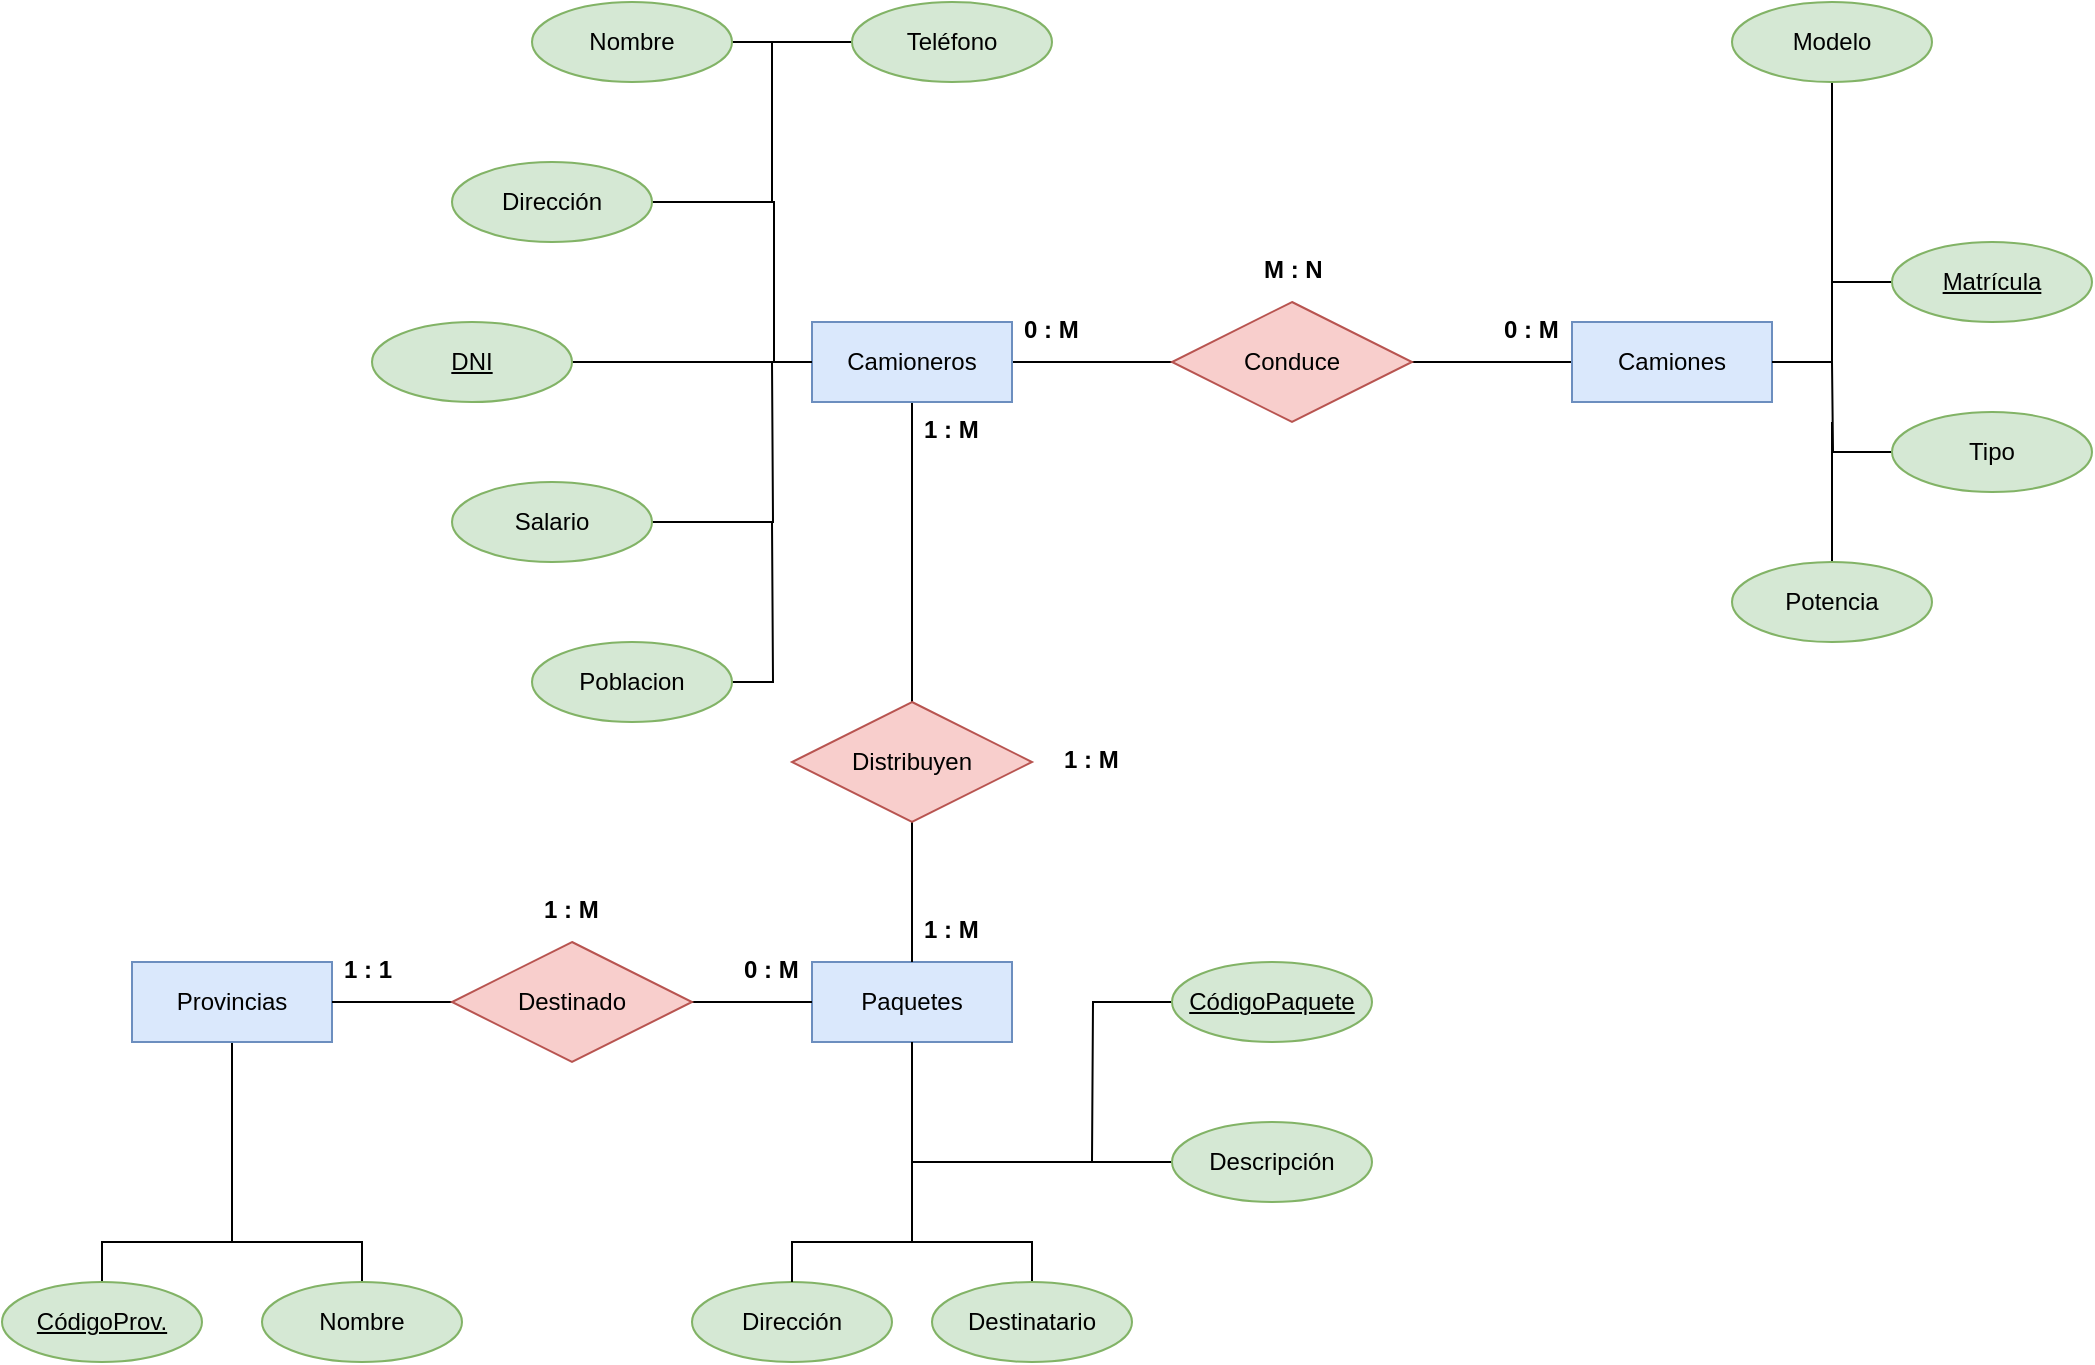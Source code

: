 <mxfile version="24.2.3" type="github">
  <diagram name="Página-1" id="A6UTQsXR4WOYyP9YNax3">
    <mxGraphModel dx="1511" dy="433" grid="1" gridSize="10" guides="1" tooltips="1" connect="1" arrows="1" fold="1" page="1" pageScale="1" pageWidth="827" pageHeight="1169" math="0" shadow="0">
      <root>
        <mxCell id="0" />
        <mxCell id="1" parent="0" />
        <mxCell id="DYH44lRPEEH99EMnSpqd-9" value="" style="edgeStyle=orthogonalEdgeStyle;rounded=0;orthogonalLoop=1;jettySize=auto;html=1;endArrow=none;endFill=0;" edge="1" parent="1" source="DYH44lRPEEH99EMnSpqd-3" target="DYH44lRPEEH99EMnSpqd-8">
          <mxGeometry relative="1" as="geometry" />
        </mxCell>
        <mxCell id="DYH44lRPEEH99EMnSpqd-36" style="edgeStyle=orthogonalEdgeStyle;rounded=0;orthogonalLoop=1;jettySize=auto;html=1;entryX=0.5;entryY=0;entryDx=0;entryDy=0;endArrow=none;endFill=0;" edge="1" parent="1" source="DYH44lRPEEH99EMnSpqd-3" target="DYH44lRPEEH99EMnSpqd-35">
          <mxGeometry relative="1" as="geometry" />
        </mxCell>
        <mxCell id="DYH44lRPEEH99EMnSpqd-3" value="Camioneros" style="whiteSpace=wrap;html=1;align=center;fillColor=#dae8fc;strokeColor=#6c8ebf;" vertex="1" parent="1">
          <mxGeometry x="220" y="440" width="100" height="40" as="geometry" />
        </mxCell>
        <mxCell id="DYH44lRPEEH99EMnSpqd-10" value="" style="edgeStyle=orthogonalEdgeStyle;rounded=0;orthogonalLoop=1;jettySize=auto;html=1;endArrow=none;endFill=0;" edge="1" parent="1" source="DYH44lRPEEH99EMnSpqd-4" target="DYH44lRPEEH99EMnSpqd-8">
          <mxGeometry relative="1" as="geometry" />
        </mxCell>
        <mxCell id="DYH44lRPEEH99EMnSpqd-4" value="Camiones" style="whiteSpace=wrap;html=1;align=center;fillColor=#dae8fc;strokeColor=#6c8ebf;" vertex="1" parent="1">
          <mxGeometry x="600" y="440" width="100" height="40" as="geometry" />
        </mxCell>
        <mxCell id="DYH44lRPEEH99EMnSpqd-51" style="edgeStyle=orthogonalEdgeStyle;rounded=0;orthogonalLoop=1;jettySize=auto;html=1;endArrow=none;endFill=0;" edge="1" parent="1" source="DYH44lRPEEH99EMnSpqd-5">
          <mxGeometry relative="1" as="geometry">
            <mxPoint x="270" y="900" as="targetPoint" />
          </mxGeometry>
        </mxCell>
        <mxCell id="DYH44lRPEEH99EMnSpqd-5" value="Paquetes" style="whiteSpace=wrap;html=1;align=center;fillColor=#dae8fc;strokeColor=#6c8ebf;" vertex="1" parent="1">
          <mxGeometry x="220" y="760" width="100" height="40" as="geometry" />
        </mxCell>
        <mxCell id="DYH44lRPEEH99EMnSpqd-57" style="edgeStyle=orthogonalEdgeStyle;rounded=0;orthogonalLoop=1;jettySize=auto;html=1;endArrow=none;endFill=0;" edge="1" parent="1" source="DYH44lRPEEH99EMnSpqd-6">
          <mxGeometry relative="1" as="geometry">
            <mxPoint x="-70" y="900" as="targetPoint" />
          </mxGeometry>
        </mxCell>
        <mxCell id="DYH44lRPEEH99EMnSpqd-6" value="Provincias" style="whiteSpace=wrap;html=1;align=center;fillColor=#dae8fc;strokeColor=#6c8ebf;" vertex="1" parent="1">
          <mxGeometry x="-120" y="760" width="100" height="40" as="geometry" />
        </mxCell>
        <mxCell id="DYH44lRPEEH99EMnSpqd-8" value="Conduce" style="shape=rhombus;perimeter=rhombusPerimeter;whiteSpace=wrap;html=1;align=center;fillColor=#f8cecc;strokeColor=#b85450;" vertex="1" parent="1">
          <mxGeometry x="400" y="430" width="120" height="60" as="geometry" />
        </mxCell>
        <mxCell id="DYH44lRPEEH99EMnSpqd-11" value="M : N" style="text;strokeColor=none;fillColor=none;spacingLeft=4;spacingRight=4;overflow=hidden;rotatable=0;points=[[0,0.5],[1,0.5]];portConstraint=eastwest;fontSize=12;whiteSpace=wrap;html=1;fontStyle=1" vertex="1" parent="1">
          <mxGeometry x="440" y="400" width="40" height="30" as="geometry" />
        </mxCell>
        <mxCell id="DYH44lRPEEH99EMnSpqd-19" style="edgeStyle=orthogonalEdgeStyle;rounded=0;orthogonalLoop=1;jettySize=auto;html=1;entryX=0;entryY=0.5;entryDx=0;entryDy=0;endArrow=none;endFill=0;" edge="1" parent="1" source="DYH44lRPEEH99EMnSpqd-12" target="DYH44lRPEEH99EMnSpqd-13">
          <mxGeometry relative="1" as="geometry" />
        </mxCell>
        <mxCell id="DYH44lRPEEH99EMnSpqd-12" value="Nombre" style="ellipse;whiteSpace=wrap;html=1;align=center;fillColor=#d5e8d4;strokeColor=#82b366;" vertex="1" parent="1">
          <mxGeometry x="80" y="280" width="100" height="40" as="geometry" />
        </mxCell>
        <mxCell id="DYH44lRPEEH99EMnSpqd-13" value="Teléfono" style="ellipse;whiteSpace=wrap;html=1;align=center;fillColor=#d5e8d4;strokeColor=#82b366;" vertex="1" parent="1">
          <mxGeometry x="240" y="280" width="100" height="40" as="geometry" />
        </mxCell>
        <mxCell id="DYH44lRPEEH99EMnSpqd-20" style="edgeStyle=orthogonalEdgeStyle;rounded=0;orthogonalLoop=1;jettySize=auto;html=1;endArrow=none;endFill=0;" edge="1" parent="1" source="DYH44lRPEEH99EMnSpqd-14">
          <mxGeometry relative="1" as="geometry">
            <mxPoint x="200" y="460" as="targetPoint" />
            <Array as="points">
              <mxPoint x="201" y="380" />
              <mxPoint x="201" y="460" />
            </Array>
          </mxGeometry>
        </mxCell>
        <mxCell id="DYH44lRPEEH99EMnSpqd-14" value="Dirección" style="ellipse;whiteSpace=wrap;html=1;align=center;fillColor=#d5e8d4;strokeColor=#82b366;" vertex="1" parent="1">
          <mxGeometry x="40" y="360" width="100" height="40" as="geometry" />
        </mxCell>
        <mxCell id="DYH44lRPEEH99EMnSpqd-21" style="edgeStyle=orthogonalEdgeStyle;rounded=0;orthogonalLoop=1;jettySize=auto;html=1;endArrow=none;endFill=0;" edge="1" parent="1" source="DYH44lRPEEH99EMnSpqd-15">
          <mxGeometry relative="1" as="geometry">
            <mxPoint x="200" y="460" as="targetPoint" />
          </mxGeometry>
        </mxCell>
        <mxCell id="DYH44lRPEEH99EMnSpqd-15" value="Salario" style="ellipse;whiteSpace=wrap;html=1;align=center;fillColor=#d5e8d4;strokeColor=#82b366;" vertex="1" parent="1">
          <mxGeometry x="40" y="520" width="100" height="40" as="geometry" />
        </mxCell>
        <mxCell id="DYH44lRPEEH99EMnSpqd-22" style="edgeStyle=orthogonalEdgeStyle;rounded=0;orthogonalLoop=1;jettySize=auto;html=1;endArrow=none;endFill=0;" edge="1" parent="1" source="DYH44lRPEEH99EMnSpqd-16">
          <mxGeometry relative="1" as="geometry">
            <mxPoint x="200" y="540" as="targetPoint" />
          </mxGeometry>
        </mxCell>
        <mxCell id="DYH44lRPEEH99EMnSpqd-16" value="Poblacion" style="ellipse;whiteSpace=wrap;html=1;align=center;fillColor=#d5e8d4;strokeColor=#82b366;" vertex="1" parent="1">
          <mxGeometry x="80" y="600" width="100" height="40" as="geometry" />
        </mxCell>
        <mxCell id="DYH44lRPEEH99EMnSpqd-18" style="edgeStyle=orthogonalEdgeStyle;rounded=0;orthogonalLoop=1;jettySize=auto;html=1;entryX=0;entryY=0.5;entryDx=0;entryDy=0;endArrow=none;endFill=0;" edge="1" parent="1" source="DYH44lRPEEH99EMnSpqd-17" target="DYH44lRPEEH99EMnSpqd-3">
          <mxGeometry relative="1" as="geometry" />
        </mxCell>
        <mxCell id="DYH44lRPEEH99EMnSpqd-17" value="DNI" style="ellipse;whiteSpace=wrap;html=1;align=center;fontStyle=4;fillColor=#d5e8d4;strokeColor=#82b366;" vertex="1" parent="1">
          <mxGeometry y="440" width="100" height="40" as="geometry" />
        </mxCell>
        <mxCell id="DYH44lRPEEH99EMnSpqd-24" value="" style="endArrow=none;html=1;rounded=0;" edge="1" parent="1">
          <mxGeometry relative="1" as="geometry">
            <mxPoint x="200" y="300" as="sourcePoint" />
            <mxPoint x="200" y="380" as="targetPoint" />
          </mxGeometry>
        </mxCell>
        <mxCell id="DYH44lRPEEH99EMnSpqd-25" value="0 : M" style="text;strokeColor=none;fillColor=none;spacingLeft=4;spacingRight=4;overflow=hidden;rotatable=0;points=[[0,0.5],[1,0.5]];portConstraint=eastwest;fontSize=12;whiteSpace=wrap;html=1;fontStyle=1" vertex="1" parent="1">
          <mxGeometry x="560" y="430" width="40" height="30" as="geometry" />
        </mxCell>
        <mxCell id="DYH44lRPEEH99EMnSpqd-26" value="0 : M" style="text;strokeColor=none;fillColor=none;spacingLeft=4;spacingRight=4;overflow=hidden;rotatable=0;points=[[0,0.5],[1,0.5]];portConstraint=eastwest;fontSize=12;whiteSpace=wrap;html=1;fontStyle=1" vertex="1" parent="1">
          <mxGeometry x="320" y="430" width="40" height="30" as="geometry" />
        </mxCell>
        <mxCell id="DYH44lRPEEH99EMnSpqd-31" style="edgeStyle=orthogonalEdgeStyle;rounded=0;orthogonalLoop=1;jettySize=auto;html=1;entryX=1;entryY=0.5;entryDx=0;entryDy=0;endArrow=none;endFill=0;" edge="1" parent="1" source="DYH44lRPEEH99EMnSpqd-27" target="DYH44lRPEEH99EMnSpqd-4">
          <mxGeometry relative="1" as="geometry" />
        </mxCell>
        <mxCell id="DYH44lRPEEH99EMnSpqd-27" value="Matrícula" style="ellipse;whiteSpace=wrap;html=1;align=center;fontStyle=4;fillColor=#d5e8d4;strokeColor=#82b366;" vertex="1" parent="1">
          <mxGeometry x="760" y="400" width="100" height="40" as="geometry" />
        </mxCell>
        <mxCell id="DYH44lRPEEH99EMnSpqd-33" style="edgeStyle=orthogonalEdgeStyle;rounded=0;orthogonalLoop=1;jettySize=auto;html=1;endArrow=none;endFill=0;" edge="1" parent="1" source="DYH44lRPEEH99EMnSpqd-28">
          <mxGeometry relative="1" as="geometry">
            <mxPoint x="730" y="440" as="targetPoint" />
            <Array as="points">
              <mxPoint x="730" y="420" />
            </Array>
          </mxGeometry>
        </mxCell>
        <mxCell id="DYH44lRPEEH99EMnSpqd-28" value="Modelo" style="ellipse;whiteSpace=wrap;html=1;align=center;fillColor=#d5e8d4;strokeColor=#82b366;" vertex="1" parent="1">
          <mxGeometry x="680" y="280" width="100" height="40" as="geometry" />
        </mxCell>
        <mxCell id="DYH44lRPEEH99EMnSpqd-32" style="edgeStyle=orthogonalEdgeStyle;rounded=0;orthogonalLoop=1;jettySize=auto;html=1;endArrow=none;endFill=0;" edge="1" parent="1" source="DYH44lRPEEH99EMnSpqd-29">
          <mxGeometry relative="1" as="geometry">
            <mxPoint x="730" y="460" as="targetPoint" />
          </mxGeometry>
        </mxCell>
        <mxCell id="DYH44lRPEEH99EMnSpqd-29" value="Tipo" style="ellipse;whiteSpace=wrap;html=1;align=center;fillColor=#d5e8d4;strokeColor=#82b366;" vertex="1" parent="1">
          <mxGeometry x="760" y="485" width="100" height="40" as="geometry" />
        </mxCell>
        <mxCell id="DYH44lRPEEH99EMnSpqd-34" style="edgeStyle=orthogonalEdgeStyle;rounded=0;orthogonalLoop=1;jettySize=auto;html=1;endArrow=none;endFill=0;" edge="1" parent="1" source="DYH44lRPEEH99EMnSpqd-30">
          <mxGeometry relative="1" as="geometry">
            <mxPoint x="730" y="490" as="targetPoint" />
          </mxGeometry>
        </mxCell>
        <mxCell id="DYH44lRPEEH99EMnSpqd-30" value="Potencia" style="ellipse;whiteSpace=wrap;html=1;align=center;fillColor=#d5e8d4;strokeColor=#82b366;" vertex="1" parent="1">
          <mxGeometry x="680" y="560" width="100" height="40" as="geometry" />
        </mxCell>
        <mxCell id="DYH44lRPEEH99EMnSpqd-37" style="edgeStyle=orthogonalEdgeStyle;rounded=0;orthogonalLoop=1;jettySize=auto;html=1;endArrow=none;endFill=0;" edge="1" parent="1" source="DYH44lRPEEH99EMnSpqd-35" target="DYH44lRPEEH99EMnSpqd-5">
          <mxGeometry relative="1" as="geometry" />
        </mxCell>
        <mxCell id="DYH44lRPEEH99EMnSpqd-35" value="Distribuyen" style="shape=rhombus;perimeter=rhombusPerimeter;whiteSpace=wrap;html=1;align=center;fillColor=#f8cecc;strokeColor=#b85450;" vertex="1" parent="1">
          <mxGeometry x="210" y="630" width="120" height="60" as="geometry" />
        </mxCell>
        <mxCell id="DYH44lRPEEH99EMnSpqd-39" value="" style="edgeStyle=orthogonalEdgeStyle;rounded=0;orthogonalLoop=1;jettySize=auto;html=1;endArrow=none;endFill=0;" edge="1" parent="1" source="DYH44lRPEEH99EMnSpqd-38" target="DYH44lRPEEH99EMnSpqd-5">
          <mxGeometry relative="1" as="geometry" />
        </mxCell>
        <mxCell id="DYH44lRPEEH99EMnSpqd-40" value="" style="edgeStyle=orthogonalEdgeStyle;rounded=0;orthogonalLoop=1;jettySize=auto;html=1;endArrow=none;endFill=0;" edge="1" parent="1" source="DYH44lRPEEH99EMnSpqd-38" target="DYH44lRPEEH99EMnSpqd-6">
          <mxGeometry relative="1" as="geometry">
            <Array as="points">
              <mxPoint x="30" y="780" />
              <mxPoint x="30" y="780" />
            </Array>
          </mxGeometry>
        </mxCell>
        <mxCell id="DYH44lRPEEH99EMnSpqd-38" value="Destinado" style="shape=rhombus;perimeter=rhombusPerimeter;whiteSpace=wrap;html=1;align=center;fillColor=#f8cecc;strokeColor=#b85450;" vertex="1" parent="1">
          <mxGeometry x="40" y="750" width="120" height="60" as="geometry" />
        </mxCell>
        <mxCell id="DYH44lRPEEH99EMnSpqd-41" value="1 : M" style="text;strokeColor=none;fillColor=none;spacingLeft=4;spacingRight=4;overflow=hidden;rotatable=0;points=[[0,0.5],[1,0.5]];portConstraint=eastwest;fontSize=12;whiteSpace=wrap;html=1;fontStyle=1" vertex="1" parent="1">
          <mxGeometry x="340" y="645" width="40" height="30" as="geometry" />
        </mxCell>
        <mxCell id="DYH44lRPEEH99EMnSpqd-42" value="1 : M" style="text;strokeColor=none;fillColor=none;spacingLeft=4;spacingRight=4;overflow=hidden;rotatable=0;points=[[0,0.5],[1,0.5]];portConstraint=eastwest;fontSize=12;whiteSpace=wrap;html=1;fontStyle=1" vertex="1" parent="1">
          <mxGeometry x="270" y="480" width="40" height="30" as="geometry" />
        </mxCell>
        <mxCell id="DYH44lRPEEH99EMnSpqd-43" value="1 : M" style="text;strokeColor=none;fillColor=none;spacingLeft=4;spacingRight=4;overflow=hidden;rotatable=0;points=[[0,0.5],[1,0.5]];portConstraint=eastwest;fontSize=12;whiteSpace=wrap;html=1;fontStyle=1" vertex="1" parent="1">
          <mxGeometry x="270" y="730" width="40" height="30" as="geometry" />
        </mxCell>
        <mxCell id="DYH44lRPEEH99EMnSpqd-52" style="edgeStyle=orthogonalEdgeStyle;rounded=0;orthogonalLoop=1;jettySize=auto;html=1;endArrow=none;endFill=0;" edge="1" parent="1" source="DYH44lRPEEH99EMnSpqd-44">
          <mxGeometry relative="1" as="geometry">
            <mxPoint x="360" y="860" as="targetPoint" />
          </mxGeometry>
        </mxCell>
        <mxCell id="DYH44lRPEEH99EMnSpqd-44" value="CódigoPaquete" style="ellipse;whiteSpace=wrap;html=1;align=center;fontStyle=4;fillColor=#d5e8d4;strokeColor=#82b366;" vertex="1" parent="1">
          <mxGeometry x="400" y="760" width="100" height="40" as="geometry" />
        </mxCell>
        <mxCell id="DYH44lRPEEH99EMnSpqd-49" style="edgeStyle=orthogonalEdgeStyle;rounded=0;orthogonalLoop=1;jettySize=auto;html=1;entryX=0.5;entryY=1;entryDx=0;entryDy=0;endArrow=none;endFill=0;" edge="1" parent="1" source="DYH44lRPEEH99EMnSpqd-45" target="DYH44lRPEEH99EMnSpqd-5">
          <mxGeometry relative="1" as="geometry" />
        </mxCell>
        <mxCell id="DYH44lRPEEH99EMnSpqd-45" value="Descripción" style="ellipse;whiteSpace=wrap;html=1;align=center;fillColor=#d5e8d4;strokeColor=#82b366;" vertex="1" parent="1">
          <mxGeometry x="400" y="840" width="100" height="40" as="geometry" />
        </mxCell>
        <mxCell id="DYH44lRPEEH99EMnSpqd-46" value="Dirección" style="ellipse;whiteSpace=wrap;html=1;align=center;fillColor=#d5e8d4;strokeColor=#82b366;" vertex="1" parent="1">
          <mxGeometry x="160" y="920" width="100" height="40" as="geometry" />
        </mxCell>
        <mxCell id="DYH44lRPEEH99EMnSpqd-50" style="edgeStyle=orthogonalEdgeStyle;rounded=0;orthogonalLoop=1;jettySize=auto;html=1;entryX=0.5;entryY=0;entryDx=0;entryDy=0;exitX=0.5;exitY=0;exitDx=0;exitDy=0;endArrow=none;endFill=0;" edge="1" parent="1" source="DYH44lRPEEH99EMnSpqd-47" target="DYH44lRPEEH99EMnSpqd-46">
          <mxGeometry relative="1" as="geometry" />
        </mxCell>
        <mxCell id="DYH44lRPEEH99EMnSpqd-47" value="Destinatario" style="ellipse;whiteSpace=wrap;html=1;align=center;fillColor=#d5e8d4;strokeColor=#82b366;" vertex="1" parent="1">
          <mxGeometry x="280" y="920" width="100" height="40" as="geometry" />
        </mxCell>
        <mxCell id="DYH44lRPEEH99EMnSpqd-55" style="edgeStyle=orthogonalEdgeStyle;rounded=0;orthogonalLoop=1;jettySize=auto;html=1;entryX=0.5;entryY=0;entryDx=0;entryDy=0;exitX=0.5;exitY=0;exitDx=0;exitDy=0;endArrow=none;endFill=0;" edge="1" parent="1" source="DYH44lRPEEH99EMnSpqd-53" target="DYH44lRPEEH99EMnSpqd-54">
          <mxGeometry relative="1" as="geometry" />
        </mxCell>
        <mxCell id="DYH44lRPEEH99EMnSpqd-53" value="CódigoProv." style="ellipse;whiteSpace=wrap;html=1;align=center;fontStyle=4;fillColor=#d5e8d4;strokeColor=#82b366;" vertex="1" parent="1">
          <mxGeometry x="-185" y="920" width="100" height="40" as="geometry" />
        </mxCell>
        <mxCell id="DYH44lRPEEH99EMnSpqd-54" value="Nombre" style="ellipse;whiteSpace=wrap;html=1;align=center;fillColor=#d5e8d4;strokeColor=#82b366;" vertex="1" parent="1">
          <mxGeometry x="-55" y="920" width="100" height="40" as="geometry" />
        </mxCell>
        <mxCell id="DYH44lRPEEH99EMnSpqd-58" value="1 : M" style="text;strokeColor=none;fillColor=none;spacingLeft=4;spacingRight=4;overflow=hidden;rotatable=0;points=[[0,0.5],[1,0.5]];portConstraint=eastwest;fontSize=12;whiteSpace=wrap;html=1;fontStyle=1" vertex="1" parent="1">
          <mxGeometry x="80" y="720" width="40" height="30" as="geometry" />
        </mxCell>
        <mxCell id="DYH44lRPEEH99EMnSpqd-59" value="1 : 1" style="text;strokeColor=none;fillColor=none;spacingLeft=4;spacingRight=4;overflow=hidden;rotatable=0;points=[[0,0.5],[1,0.5]];portConstraint=eastwest;fontSize=12;whiteSpace=wrap;html=1;fontStyle=1" vertex="1" parent="1">
          <mxGeometry x="-20" y="750" width="40" height="30" as="geometry" />
        </mxCell>
        <mxCell id="DYH44lRPEEH99EMnSpqd-60" value="0 : M" style="text;strokeColor=none;fillColor=none;spacingLeft=4;spacingRight=4;overflow=hidden;rotatable=0;points=[[0,0.5],[1,0.5]];portConstraint=eastwest;fontSize=12;whiteSpace=wrap;html=1;fontStyle=1" vertex="1" parent="1">
          <mxGeometry x="180" y="750" width="40" height="30" as="geometry" />
        </mxCell>
      </root>
    </mxGraphModel>
  </diagram>
</mxfile>
